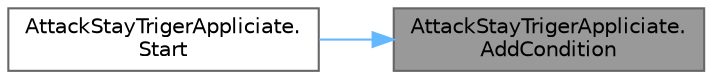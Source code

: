digraph "AttackStayTrigerAppliciate.AddCondition"
{
 // LATEX_PDF_SIZE
  bgcolor="transparent";
  edge [fontname=Helvetica,fontsize=10,labelfontname=Helvetica,labelfontsize=10];
  node [fontname=Helvetica,fontsize=10,shape=box,height=0.2,width=0.4];
  rankdir="RL";
  Node1 [id="Node000001",label="AttackStayTrigerAppliciate.\lAddCondition",height=0.2,width=0.4,color="gray40", fillcolor="grey60", style="filled", fontcolor="black",tooltip=" "];
  Node1 -> Node2 [id="edge1_Node000001_Node000002",dir="back",color="steelblue1",style="solid",tooltip=" "];
  Node2 [id="Node000002",label="AttackStayTrigerAppliciate.\lStart",height=0.2,width=0.4,color="grey40", fillcolor="white", style="filled",URL="$class_attack_stay_triger_appliciate.html#ac1f6c78c6fb86dbe787948d309dff49c",tooltip=" "];
}
